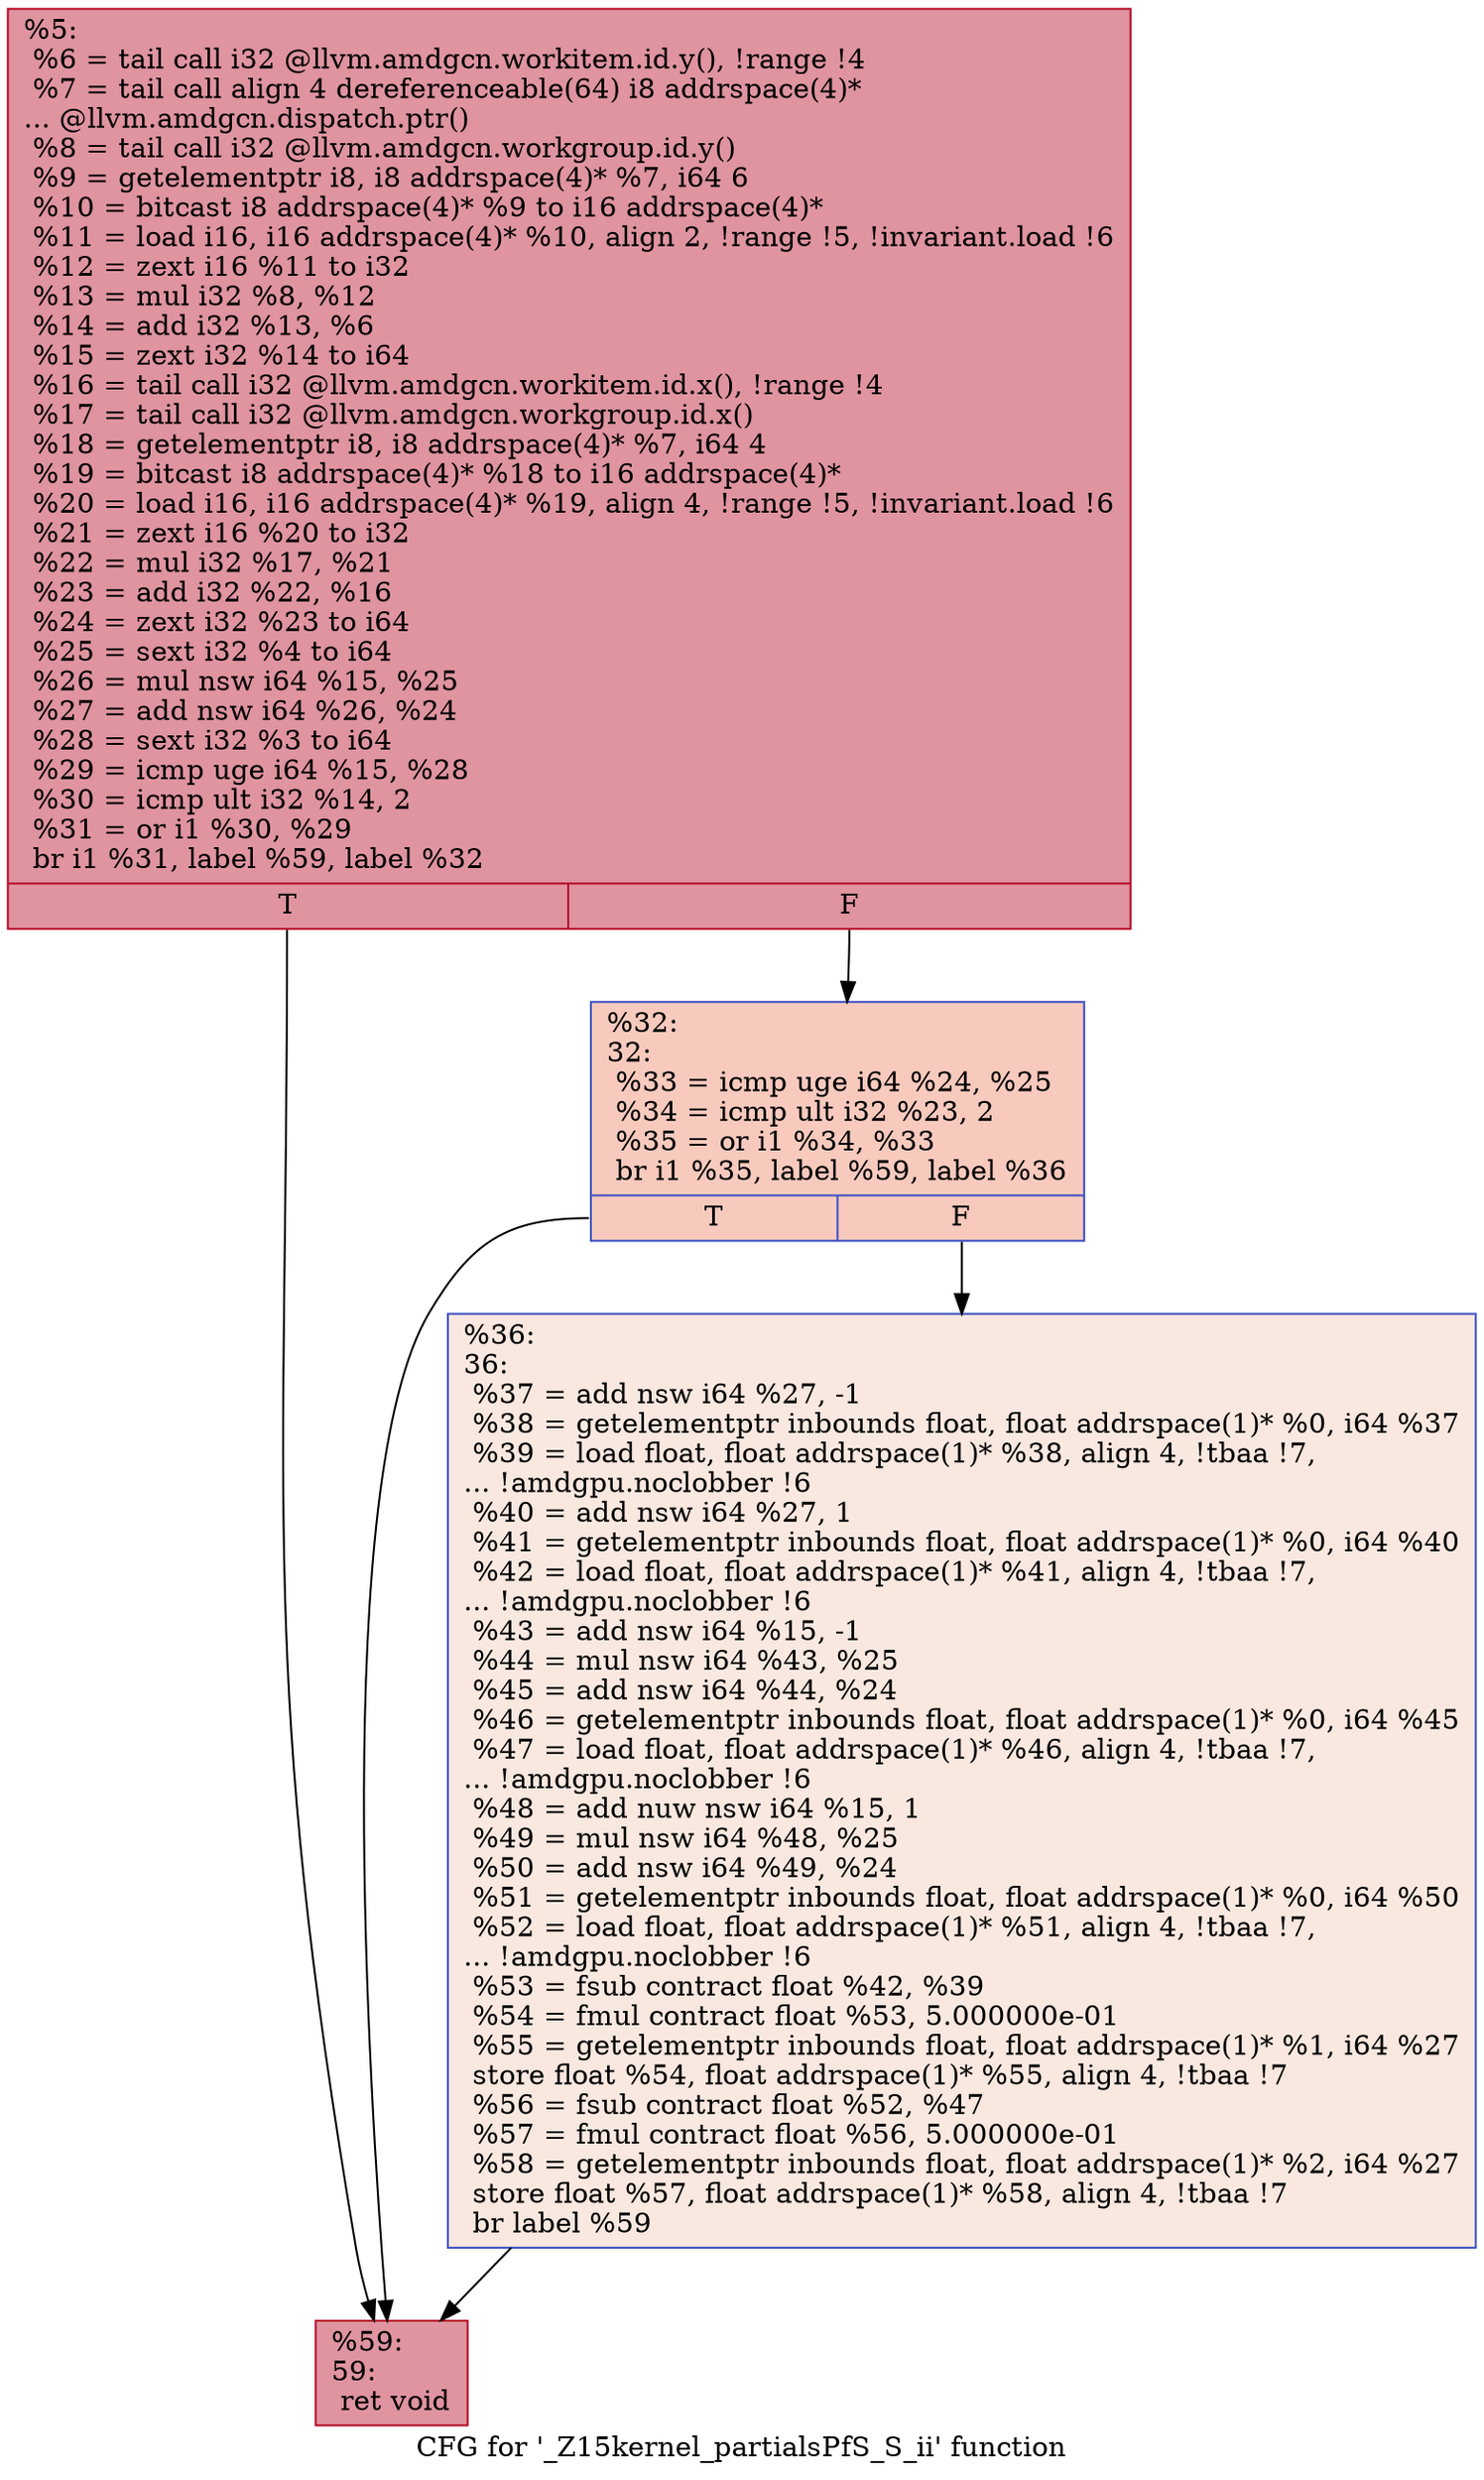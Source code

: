 digraph "CFG for '_Z15kernel_partialsPfS_S_ii' function" {
	label="CFG for '_Z15kernel_partialsPfS_S_ii' function";

	Node0x5d5d8d0 [shape=record,color="#b70d28ff", style=filled, fillcolor="#b70d2870",label="{%5:\l  %6 = tail call i32 @llvm.amdgcn.workitem.id.y(), !range !4\l  %7 = tail call align 4 dereferenceable(64) i8 addrspace(4)*\l... @llvm.amdgcn.dispatch.ptr()\l  %8 = tail call i32 @llvm.amdgcn.workgroup.id.y()\l  %9 = getelementptr i8, i8 addrspace(4)* %7, i64 6\l  %10 = bitcast i8 addrspace(4)* %9 to i16 addrspace(4)*\l  %11 = load i16, i16 addrspace(4)* %10, align 2, !range !5, !invariant.load !6\l  %12 = zext i16 %11 to i32\l  %13 = mul i32 %8, %12\l  %14 = add i32 %13, %6\l  %15 = zext i32 %14 to i64\l  %16 = tail call i32 @llvm.amdgcn.workitem.id.x(), !range !4\l  %17 = tail call i32 @llvm.amdgcn.workgroup.id.x()\l  %18 = getelementptr i8, i8 addrspace(4)* %7, i64 4\l  %19 = bitcast i8 addrspace(4)* %18 to i16 addrspace(4)*\l  %20 = load i16, i16 addrspace(4)* %19, align 4, !range !5, !invariant.load !6\l  %21 = zext i16 %20 to i32\l  %22 = mul i32 %17, %21\l  %23 = add i32 %22, %16\l  %24 = zext i32 %23 to i64\l  %25 = sext i32 %4 to i64\l  %26 = mul nsw i64 %15, %25\l  %27 = add nsw i64 %26, %24\l  %28 = sext i32 %3 to i64\l  %29 = icmp uge i64 %15, %28\l  %30 = icmp ult i32 %14, 2\l  %31 = or i1 %30, %29\l  br i1 %31, label %59, label %32\l|{<s0>T|<s1>F}}"];
	Node0x5d5d8d0:s0 -> Node0x5d61620;
	Node0x5d5d8d0:s1 -> Node0x5d616b0;
	Node0x5d616b0 [shape=record,color="#3d50c3ff", style=filled, fillcolor="#ef886b70",label="{%32:\l32:                                               \l  %33 = icmp uge i64 %24, %25\l  %34 = icmp ult i32 %23, 2\l  %35 = or i1 %34, %33\l  br i1 %35, label %59, label %36\l|{<s0>T|<s1>F}}"];
	Node0x5d616b0:s0 -> Node0x5d61620;
	Node0x5d616b0:s1 -> Node0x5d60020;
	Node0x5d60020 [shape=record,color="#3d50c3ff", style=filled, fillcolor="#f1ccb870",label="{%36:\l36:                                               \l  %37 = add nsw i64 %27, -1\l  %38 = getelementptr inbounds float, float addrspace(1)* %0, i64 %37\l  %39 = load float, float addrspace(1)* %38, align 4, !tbaa !7,\l... !amdgpu.noclobber !6\l  %40 = add nsw i64 %27, 1\l  %41 = getelementptr inbounds float, float addrspace(1)* %0, i64 %40\l  %42 = load float, float addrspace(1)* %41, align 4, !tbaa !7,\l... !amdgpu.noclobber !6\l  %43 = add nsw i64 %15, -1\l  %44 = mul nsw i64 %43, %25\l  %45 = add nsw i64 %44, %24\l  %46 = getelementptr inbounds float, float addrspace(1)* %0, i64 %45\l  %47 = load float, float addrspace(1)* %46, align 4, !tbaa !7,\l... !amdgpu.noclobber !6\l  %48 = add nuw nsw i64 %15, 1\l  %49 = mul nsw i64 %48, %25\l  %50 = add nsw i64 %49, %24\l  %51 = getelementptr inbounds float, float addrspace(1)* %0, i64 %50\l  %52 = load float, float addrspace(1)* %51, align 4, !tbaa !7,\l... !amdgpu.noclobber !6\l  %53 = fsub contract float %42, %39\l  %54 = fmul contract float %53, 5.000000e-01\l  %55 = getelementptr inbounds float, float addrspace(1)* %1, i64 %27\l  store float %54, float addrspace(1)* %55, align 4, !tbaa !7\l  %56 = fsub contract float %52, %47\l  %57 = fmul contract float %56, 5.000000e-01\l  %58 = getelementptr inbounds float, float addrspace(1)* %2, i64 %27\l  store float %57, float addrspace(1)* %58, align 4, !tbaa !7\l  br label %59\l}"];
	Node0x5d60020 -> Node0x5d61620;
	Node0x5d61620 [shape=record,color="#b70d28ff", style=filled, fillcolor="#b70d2870",label="{%59:\l59:                                               \l  ret void\l}"];
}
